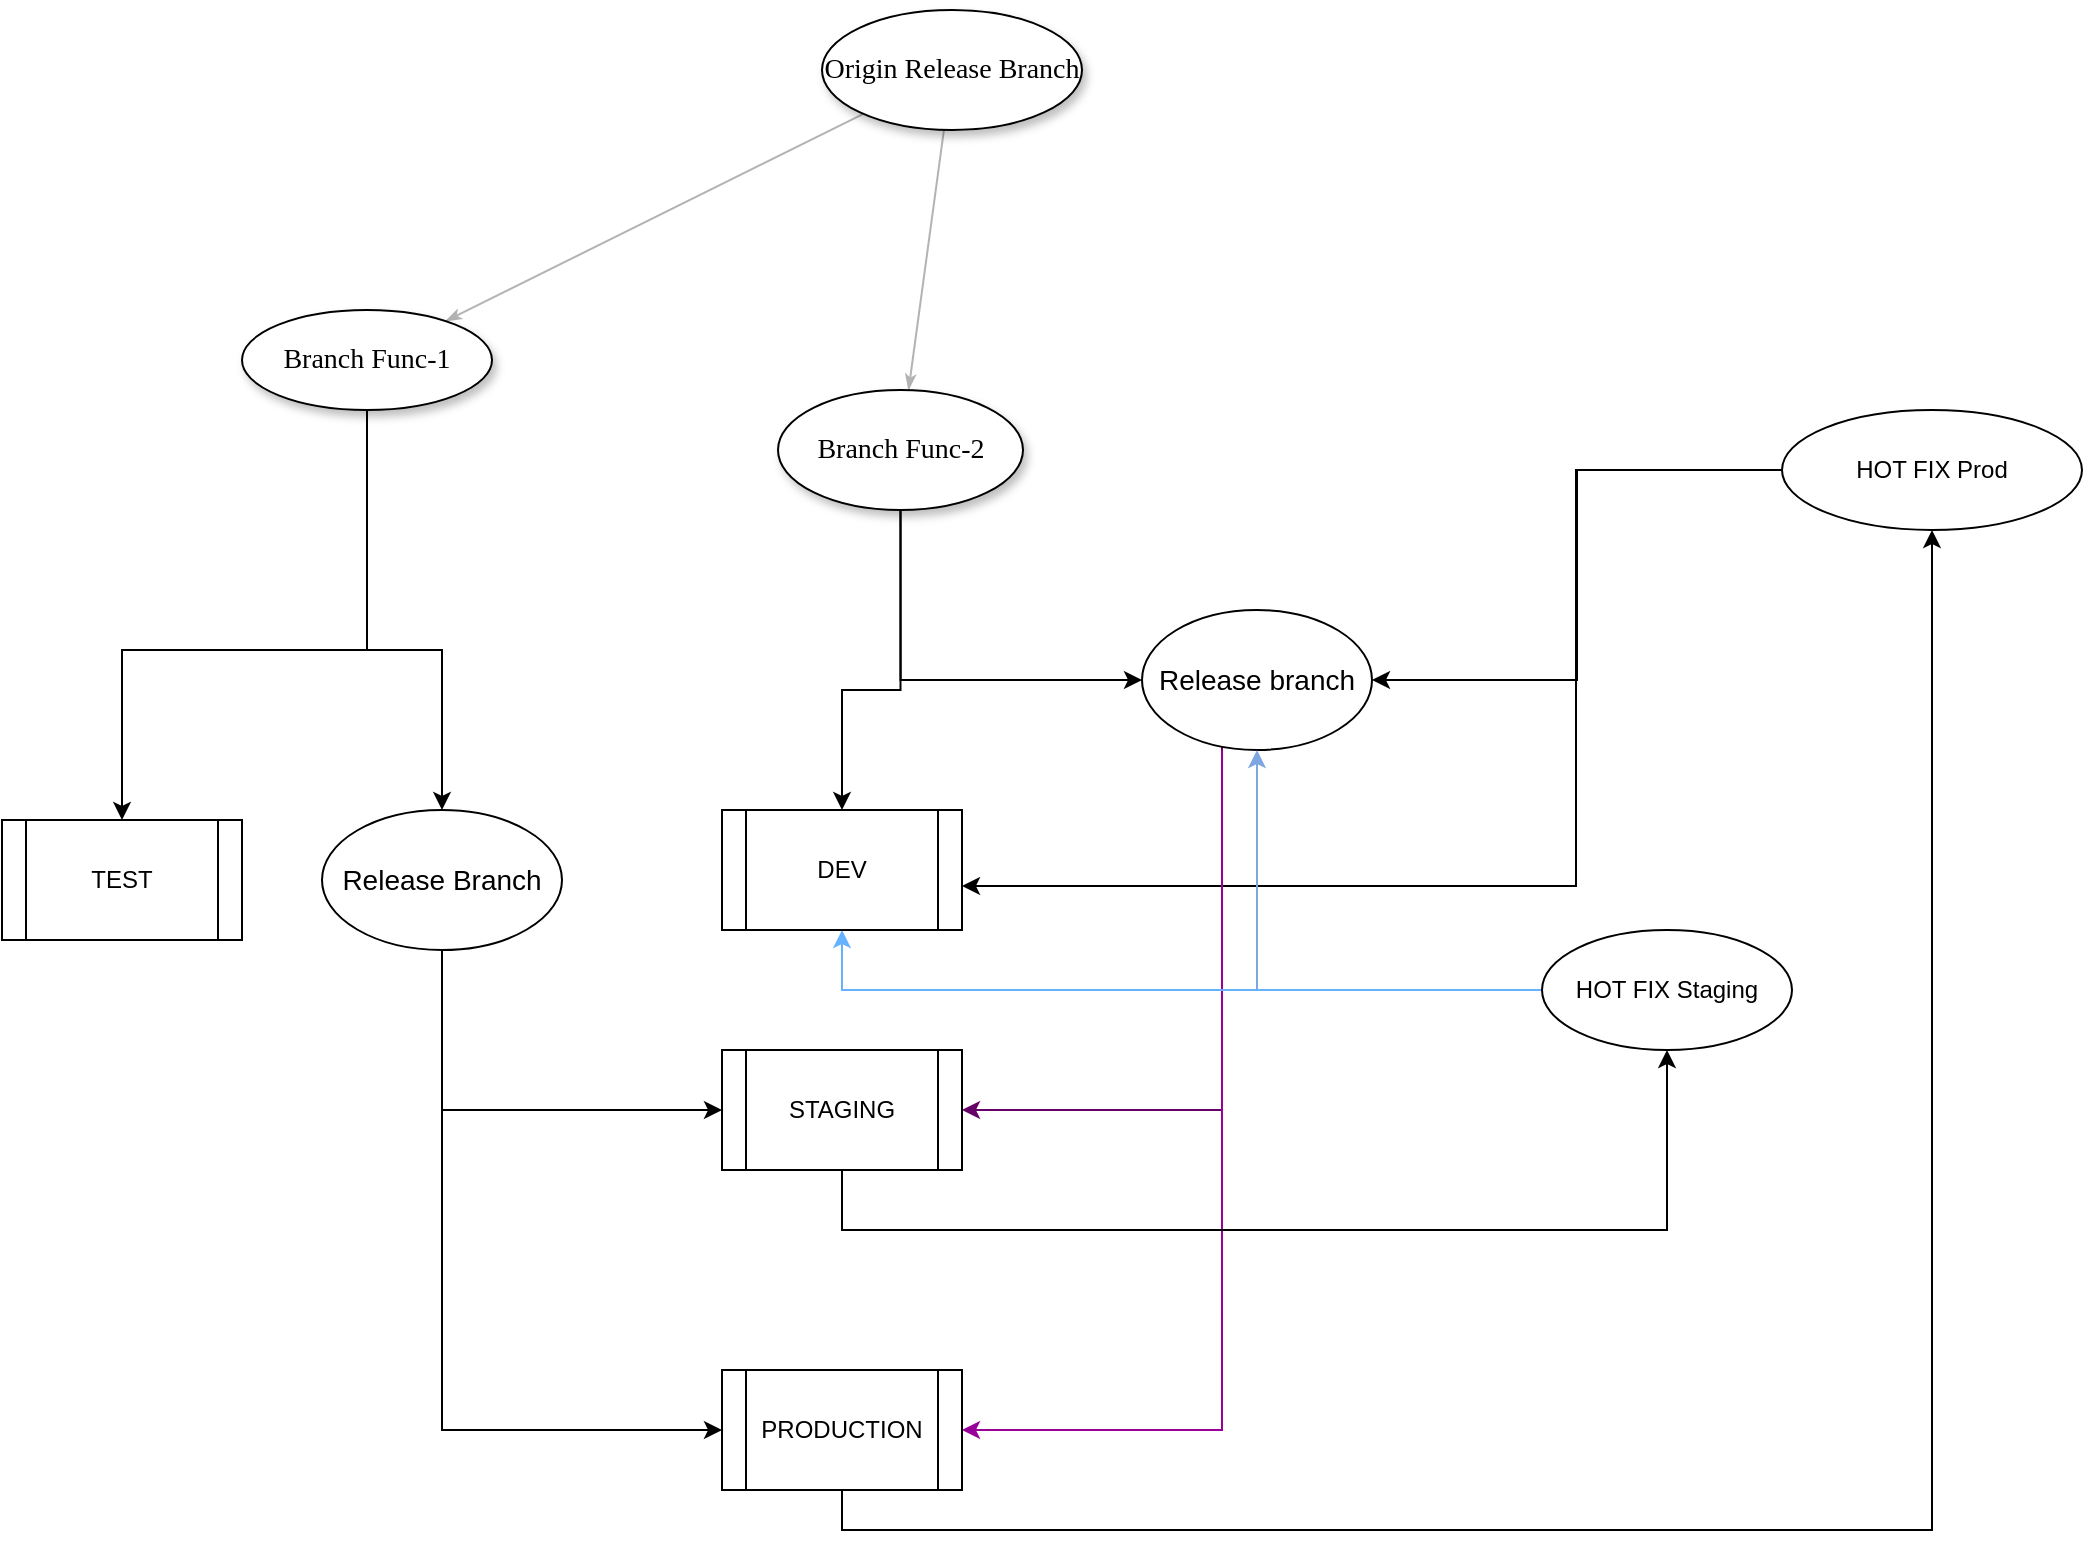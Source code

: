 <mxfile version="13.9.2" type="github">
  <diagram name="Page-1" id="42789a77-a242-8287-6e28-9cd8cfd52e62">
    <mxGraphModel dx="1426" dy="803" grid="1" gridSize="10" guides="1" tooltips="1" connect="1" arrows="1" fold="1" page="1" pageScale="1" pageWidth="1100" pageHeight="850" background="#ffffff" math="0" shadow="0">
      <root>
        <mxCell id="0" />
        <mxCell id="1" parent="0" />
        <mxCell id="1ea317790d2ca983-13" value="" style="edgeStyle=none;rounded=1;html=1;labelBackgroundColor=none;startArrow=none;startFill=0;startSize=5;endArrow=classicThin;endFill=1;endSize=5;jettySize=auto;orthogonalLoop=1;strokeColor=#B3B3B3;strokeWidth=1;fontFamily=Verdana;fontSize=12" parent="1" source="1ea317790d2ca983-1" target="1ea317790d2ca983-9" edge="1">
          <mxGeometry relative="1" as="geometry" />
        </mxCell>
        <mxCell id="1ea317790d2ca983-14" value="" style="edgeStyle=none;rounded=1;html=1;labelBackgroundColor=none;startArrow=none;startFill=0;startSize=5;endArrow=classicThin;endFill=1;endSize=5;jettySize=auto;orthogonalLoop=1;strokeColor=#B3B3B3;strokeWidth=1;fontFamily=Verdana;fontSize=12" parent="1" source="1ea317790d2ca983-1" target="1ea317790d2ca983-3" edge="1">
          <mxGeometry relative="1" as="geometry" />
        </mxCell>
        <mxCell id="1ea317790d2ca983-1" value="&lt;font style=&quot;font-size: 14px&quot;&gt;Origin Release Branch&lt;/font&gt;" style="ellipse;whiteSpace=wrap;html=1;rounded=0;shadow=1;comic=0;labelBackgroundColor=none;strokeWidth=1;fontFamily=Verdana;fontSize=12;align=center;" parent="1" vertex="1">
          <mxGeometry x="450" y="40" width="130" height="60" as="geometry" />
        </mxCell>
        <mxCell id="VYnnmJGKcsk5PbjAyHc1-4" style="edgeStyle=orthogonalEdgeStyle;rounded=0;orthogonalLoop=1;jettySize=auto;html=1;entryX=0;entryY=0.5;entryDx=0;entryDy=0;exitX=0.5;exitY=1;exitDx=0;exitDy=0;" edge="1" parent="1" source="1ea317790d2ca983-3" target="VYnnmJGKcsk5PbjAyHc1-3">
          <mxGeometry relative="1" as="geometry">
            <Array as="points">
              <mxPoint x="489" y="375" />
            </Array>
          </mxGeometry>
        </mxCell>
        <mxCell id="VYnnmJGKcsk5PbjAyHc1-26" style="edgeStyle=orthogonalEdgeStyle;rounded=0;orthogonalLoop=1;jettySize=auto;html=1;entryX=0.5;entryY=0;entryDx=0;entryDy=0;strokeColor=#000000;" edge="1" parent="1" source="1ea317790d2ca983-3" target="VYnnmJGKcsk5PbjAyHc1-16">
          <mxGeometry relative="1" as="geometry">
            <Array as="points">
              <mxPoint x="489" y="380" />
              <mxPoint x="460" y="380" />
            </Array>
          </mxGeometry>
        </mxCell>
        <mxCell id="1ea317790d2ca983-3" value="&lt;span&gt;&lt;font style=&quot;font-size: 14px&quot;&gt;Branch Func-2&lt;/font&gt;&lt;/span&gt;" style="ellipse;whiteSpace=wrap;html=1;rounded=0;shadow=1;comic=0;labelBackgroundColor=none;strokeWidth=1;fontFamily=Verdana;fontSize=12;align=center;" parent="1" vertex="1">
          <mxGeometry x="428" y="230" width="122.5" height="60" as="geometry" />
        </mxCell>
        <mxCell id="VYnnmJGKcsk5PbjAyHc1-19" style="edgeStyle=orthogonalEdgeStyle;rounded=0;orthogonalLoop=1;jettySize=auto;html=1;entryX=0.5;entryY=0;entryDx=0;entryDy=0;exitX=0.5;exitY=1;exitDx=0;exitDy=0;" edge="1" parent="1" source="1ea317790d2ca983-9" target="VYnnmJGKcsk5PbjAyHc1-18">
          <mxGeometry relative="1" as="geometry">
            <Array as="points">
              <mxPoint x="223" y="360" />
              <mxPoint x="260" y="360" />
            </Array>
          </mxGeometry>
        </mxCell>
        <mxCell id="VYnnmJGKcsk5PbjAyHc1-23" style="edgeStyle=orthogonalEdgeStyle;rounded=0;orthogonalLoop=1;jettySize=auto;html=1;entryX=0.5;entryY=0;entryDx=0;entryDy=0;" edge="1" parent="1" source="1ea317790d2ca983-9" target="VYnnmJGKcsk5PbjAyHc1-17">
          <mxGeometry relative="1" as="geometry">
            <Array as="points">
              <mxPoint x="223" y="360" />
              <mxPoint x="100" y="360" />
            </Array>
          </mxGeometry>
        </mxCell>
        <mxCell id="1ea317790d2ca983-9" value="&lt;font style=&quot;font-size: 14px&quot;&gt;Branch Func-1&lt;/font&gt;" style="ellipse;whiteSpace=wrap;html=1;rounded=0;shadow=1;comic=0;labelBackgroundColor=none;strokeWidth=1;fontFamily=Verdana;fontSize=12;align=center;" parent="1" vertex="1">
          <mxGeometry x="160" y="190" width="125" height="50" as="geometry" />
        </mxCell>
        <mxCell id="VYnnmJGKcsk5PbjAyHc1-7" style="edgeStyle=orthogonalEdgeStyle;rounded=0;orthogonalLoop=1;jettySize=auto;html=1;entryX=0.5;entryY=1;entryDx=0;entryDy=0;exitX=0.5;exitY=1;exitDx=0;exitDy=0;" edge="1" parent="1" source="VYnnmJGKcsk5PbjAyHc1-15" target="VYnnmJGKcsk5PbjAyHc1-1">
          <mxGeometry relative="1" as="geometry">
            <mxPoint x="517.5" y="945" as="sourcePoint" />
          </mxGeometry>
        </mxCell>
        <mxCell id="VYnnmJGKcsk5PbjAyHc1-2" style="edgeStyle=orthogonalEdgeStyle;rounded=0;orthogonalLoop=1;jettySize=auto;html=1;exitX=0;exitY=0.5;exitDx=0;exitDy=0;entryX=1;entryY=0.633;entryDx=0;entryDy=0;entryPerimeter=0;" edge="1" parent="1" target="VYnnmJGKcsk5PbjAyHc1-16">
          <mxGeometry relative="1" as="geometry">
            <mxPoint x="927" y="270" as="sourcePoint" />
            <mxPoint x="518" y="494" as="targetPoint" />
            <Array as="points">
              <mxPoint x="827" y="270" />
              <mxPoint x="827" y="478" />
            </Array>
          </mxGeometry>
        </mxCell>
        <mxCell id="VYnnmJGKcsk5PbjAyHc1-6" style="edgeStyle=orthogonalEdgeStyle;rounded=0;orthogonalLoop=1;jettySize=auto;html=1;entryX=1;entryY=0.5;entryDx=0;entryDy=0;" edge="1" parent="1" source="VYnnmJGKcsk5PbjAyHc1-1" target="VYnnmJGKcsk5PbjAyHc1-3">
          <mxGeometry relative="1" as="geometry" />
        </mxCell>
        <mxCell id="VYnnmJGKcsk5PbjAyHc1-1" value="HOT FIX Prod" style="ellipse;whiteSpace=wrap;html=1;" vertex="1" parent="1">
          <mxGeometry x="930" y="240" width="150" height="60" as="geometry" />
        </mxCell>
        <mxCell id="VYnnmJGKcsk5PbjAyHc1-8" style="edgeStyle=orthogonalEdgeStyle;rounded=0;orthogonalLoop=1;jettySize=auto;html=1;entryX=1;entryY=0.5;entryDx=0;entryDy=0;strokeColor=#660066;" edge="1" parent="1" source="VYnnmJGKcsk5PbjAyHc1-3" target="VYnnmJGKcsk5PbjAyHc1-14">
          <mxGeometry relative="1" as="geometry">
            <mxPoint x="525" y="715" as="targetPoint" />
            <Array as="points">
              <mxPoint x="650" y="590" />
            </Array>
          </mxGeometry>
        </mxCell>
        <mxCell id="VYnnmJGKcsk5PbjAyHc1-22" style="edgeStyle=orthogonalEdgeStyle;rounded=0;orthogonalLoop=1;jettySize=auto;html=1;exitX=0.348;exitY=1;exitDx=0;exitDy=0;exitPerimeter=0;strokeColor=#990099;shadow=0;entryX=1;entryY=0.5;entryDx=0;entryDy=0;" edge="1" parent="1" source="VYnnmJGKcsk5PbjAyHc1-3" target="VYnnmJGKcsk5PbjAyHc1-15">
          <mxGeometry relative="1" as="geometry">
            <Array as="points">
              <mxPoint x="650" y="750" />
            </Array>
          </mxGeometry>
        </mxCell>
        <mxCell id="VYnnmJGKcsk5PbjAyHc1-3" value="&lt;font style=&quot;font-size: 14px&quot;&gt;Release branch&lt;/font&gt;" style="ellipse;whiteSpace=wrap;html=1;" vertex="1" parent="1">
          <mxGeometry x="610" y="340" width="115" height="70" as="geometry" />
        </mxCell>
        <mxCell id="VYnnmJGKcsk5PbjAyHc1-12" style="edgeStyle=orthogonalEdgeStyle;rounded=0;orthogonalLoop=1;jettySize=auto;html=1;entryX=0.5;entryY=1;entryDx=0;entryDy=0;exitX=0;exitY=0.5;exitDx=0;exitDy=0;strokeColor=#7EA6E0;" edge="1" parent="1" source="VYnnmJGKcsk5PbjAyHc1-10" target="VYnnmJGKcsk5PbjAyHc1-3">
          <mxGeometry relative="1" as="geometry" />
        </mxCell>
        <mxCell id="VYnnmJGKcsk5PbjAyHc1-13" style="edgeStyle=orthogonalEdgeStyle;rounded=0;orthogonalLoop=1;jettySize=auto;html=1;entryX=0.5;entryY=1;entryDx=0;entryDy=0;strokeColor=#66B2FF;" edge="1" parent="1" source="VYnnmJGKcsk5PbjAyHc1-10" target="VYnnmJGKcsk5PbjAyHc1-16">
          <mxGeometry relative="1" as="geometry">
            <mxPoint x="509.838" y="512.796" as="targetPoint" />
            <Array as="points">
              <mxPoint x="460" y="530" />
            </Array>
          </mxGeometry>
        </mxCell>
        <mxCell id="VYnnmJGKcsk5PbjAyHc1-10" value="HOT FIX Staging" style="ellipse;whiteSpace=wrap;html=1;" vertex="1" parent="1">
          <mxGeometry x="810" y="500" width="125" height="60" as="geometry" />
        </mxCell>
        <mxCell id="VYnnmJGKcsk5PbjAyHc1-28" style="edgeStyle=orthogonalEdgeStyle;rounded=0;orthogonalLoop=1;jettySize=auto;html=1;entryX=0.5;entryY=1;entryDx=0;entryDy=0;shadow=0;strokeColor=#000000;" edge="1" parent="1" source="VYnnmJGKcsk5PbjAyHc1-14" target="VYnnmJGKcsk5PbjAyHc1-10">
          <mxGeometry relative="1" as="geometry">
            <Array as="points">
              <mxPoint x="460" y="650" />
              <mxPoint x="873" y="650" />
            </Array>
          </mxGeometry>
        </mxCell>
        <mxCell id="VYnnmJGKcsk5PbjAyHc1-14" value="STAGING" style="shape=process;whiteSpace=wrap;html=1;backgroundOutline=1;" vertex="1" parent="1">
          <mxGeometry x="400" y="560" width="120" height="60" as="geometry" />
        </mxCell>
        <mxCell id="VYnnmJGKcsk5PbjAyHc1-15" value="PRODUCTION" style="shape=process;whiteSpace=wrap;html=1;backgroundOutline=1;" vertex="1" parent="1">
          <mxGeometry x="400" y="720" width="120" height="60" as="geometry" />
        </mxCell>
        <mxCell id="VYnnmJGKcsk5PbjAyHc1-16" value="DEV" style="shape=process;whiteSpace=wrap;html=1;backgroundOutline=1;" vertex="1" parent="1">
          <mxGeometry x="400" y="440" width="120" height="60" as="geometry" />
        </mxCell>
        <mxCell id="VYnnmJGKcsk5PbjAyHc1-17" value="TEST" style="shape=process;whiteSpace=wrap;html=1;backgroundOutline=1;" vertex="1" parent="1">
          <mxGeometry x="40" y="445" width="120" height="60" as="geometry" />
        </mxCell>
        <mxCell id="VYnnmJGKcsk5PbjAyHc1-20" style="edgeStyle=orthogonalEdgeStyle;rounded=0;orthogonalLoop=1;jettySize=auto;html=1;entryX=0;entryY=0.5;entryDx=0;entryDy=0;exitX=0.5;exitY=1;exitDx=0;exitDy=0;" edge="1" parent="1" source="VYnnmJGKcsk5PbjAyHc1-18" target="VYnnmJGKcsk5PbjAyHc1-14">
          <mxGeometry relative="1" as="geometry" />
        </mxCell>
        <mxCell id="VYnnmJGKcsk5PbjAyHc1-21" style="edgeStyle=orthogonalEdgeStyle;rounded=0;orthogonalLoop=1;jettySize=auto;html=1;exitX=0.5;exitY=1;exitDx=0;exitDy=0;" edge="1" parent="1" source="VYnnmJGKcsk5PbjAyHc1-18">
          <mxGeometry relative="1" as="geometry">
            <mxPoint x="400" y="750" as="targetPoint" />
            <Array as="points">
              <mxPoint x="260" y="750" />
              <mxPoint x="400" y="750" />
            </Array>
          </mxGeometry>
        </mxCell>
        <mxCell id="VYnnmJGKcsk5PbjAyHc1-18" value="&lt;font style=&quot;font-size: 14px&quot;&gt;Release Branch&lt;/font&gt;" style="ellipse;whiteSpace=wrap;html=1;" vertex="1" parent="1">
          <mxGeometry x="200" y="440" width="120" height="70" as="geometry" />
        </mxCell>
      </root>
    </mxGraphModel>
  </diagram>
</mxfile>
